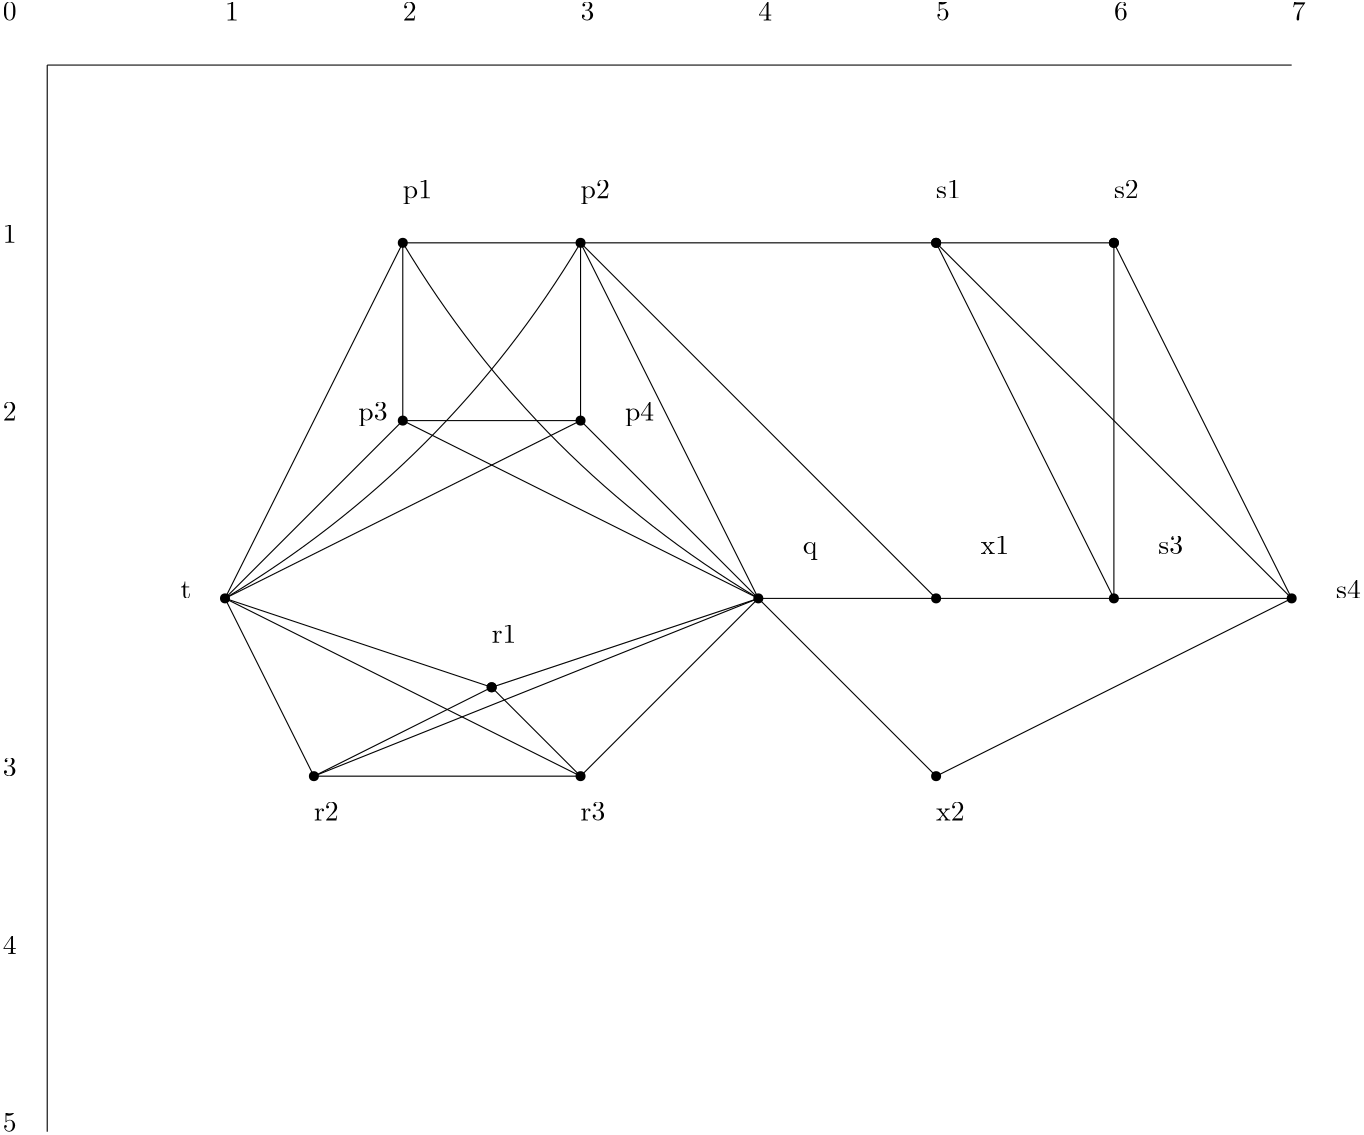 <?xml version="1.0"?>
<!DOCTYPE ipe SYSTEM "ipe.dtd">
<ipe version="70107" creator="Ipe 7.2.2">
<info created="D:20160620162121" modified="D:20160621094423"/>
<ipestyle name="basic">
<symbol name="arrow/arc(spx)">
<path stroke="sym-stroke" fill="sym-stroke" pen="sym-pen">
0 0 m
-1 0.333 l
-1 -0.333 l
h
</path>
</symbol>
<symbol name="arrow/farc(spx)">
<path stroke="sym-stroke" fill="white" pen="sym-pen">
0 0 m
-1 0.333 l
-1 -0.333 l
h
</path>
</symbol>
<symbol name="arrow/ptarc(spx)">
<path stroke="sym-stroke" fill="sym-stroke" pen="sym-pen">
0 0 m
-1 0.333 l
-0.8 0 l
-1 -0.333 l
h
</path>
</symbol>
<symbol name="arrow/fptarc(spx)">
<path stroke="sym-stroke" fill="white" pen="sym-pen">
0 0 m
-1 0.333 l
-0.8 0 l
-1 -0.333 l
h
</path>
</symbol>
<symbol name="mark/circle(sx)" transformations="translations">
<path fill="sym-stroke">
0.6 0 0 0.6 0 0 e
0.4 0 0 0.4 0 0 e
</path>
</symbol>
<symbol name="mark/disk(sx)" transformations="translations">
<path fill="sym-stroke">
0.6 0 0 0.6 0 0 e
</path>
</symbol>
<symbol name="mark/fdisk(sfx)" transformations="translations">
<group>
<path fill="sym-fill">
0.5 0 0 0.5 0 0 e
</path>
<path fill="sym-stroke" fillrule="eofill">
0.6 0 0 0.6 0 0 e
0.4 0 0 0.4 0 0 e
</path>
</group>
</symbol>
<symbol name="mark/box(sx)" transformations="translations">
<path fill="sym-stroke" fillrule="eofill">
-0.6 -0.6 m
0.6 -0.6 l
0.6 0.6 l
-0.6 0.6 l
h
-0.4 -0.4 m
0.4 -0.4 l
0.4 0.4 l
-0.4 0.4 l
h
</path>
</symbol>
<symbol name="mark/square(sx)" transformations="translations">
<path fill="sym-stroke">
-0.6 -0.6 m
0.6 -0.6 l
0.6 0.6 l
-0.6 0.6 l
h
</path>
</symbol>
<symbol name="mark/fsquare(sfx)" transformations="translations">
<group>
<path fill="sym-fill">
-0.5 -0.5 m
0.5 -0.5 l
0.5 0.5 l
-0.5 0.5 l
h
</path>
<path fill="sym-stroke" fillrule="eofill">
-0.6 -0.6 m
0.6 -0.6 l
0.6 0.6 l
-0.6 0.6 l
h
-0.4 -0.4 m
0.4 -0.4 l
0.4 0.4 l
-0.4 0.4 l
h
</path>
</group>
</symbol>
<symbol name="mark/cross(sx)" transformations="translations">
<group>
<path fill="sym-stroke">
-0.43 -0.57 m
0.57 0.43 l
0.43 0.57 l
-0.57 -0.43 l
h
</path>
<path fill="sym-stroke">
-0.43 0.57 m
0.57 -0.43 l
0.43 -0.57 l
-0.57 0.43 l
h
</path>
</group>
</symbol>
<symbol name="arrow/fnormal(spx)">
<path stroke="sym-stroke" fill="white" pen="sym-pen">
0 0 m
-1 0.333 l
-1 -0.333 l
h
</path>
</symbol>
<symbol name="arrow/pointed(spx)">
<path stroke="sym-stroke" fill="sym-stroke" pen="sym-pen">
0 0 m
-1 0.333 l
-0.8 0 l
-1 -0.333 l
h
</path>
</symbol>
<symbol name="arrow/fpointed(spx)">
<path stroke="sym-stroke" fill="white" pen="sym-pen">
0 0 m
-1 0.333 l
-0.8 0 l
-1 -0.333 l
h
</path>
</symbol>
<symbol name="arrow/linear(spx)">
<path stroke="sym-stroke" pen="sym-pen">
-1 0.333 m
0 0 l
-1 -0.333 l
</path>
</symbol>
<symbol name="arrow/fdouble(spx)">
<path stroke="sym-stroke" fill="white" pen="sym-pen">
0 0 m
-1 0.333 l
-1 -0.333 l
h
-1 0 m
-2 0.333 l
-2 -0.333 l
h
</path>
</symbol>
<symbol name="arrow/double(spx)">
<path stroke="sym-stroke" fill="sym-stroke" pen="sym-pen">
0 0 m
-1 0.333 l
-1 -0.333 l
h
-1 0 m
-2 0.333 l
-2 -0.333 l
h
</path>
</symbol>
<pen name="heavier" value="0.8"/>
<pen name="fat" value="1.2"/>
<pen name="ultrafat" value="2"/>
<symbolsize name="large" value="5"/>
<symbolsize name="small" value="2"/>
<symbolsize name="tiny" value="1.1"/>
<arrowsize name="large" value="10"/>
<arrowsize name="small" value="5"/>
<arrowsize name="tiny" value="3"/>
<color name="red" value="1 0 0"/>
<color name="green" value="0 1 0"/>
<color name="blue" value="0 0 1"/>
<color name="yellow" value="1 1 0"/>
<color name="orange" value="1 0.647 0"/>
<color name="gold" value="1 0.843 0"/>
<color name="purple" value="0.627 0.125 0.941"/>
<color name="gray" value="0.745"/>
<color name="brown" value="0.647 0.165 0.165"/>
<color name="navy" value="0 0 0.502"/>
<color name="pink" value="1 0.753 0.796"/>
<color name="seagreen" value="0.18 0.545 0.341"/>
<color name="turquoise" value="0.251 0.878 0.816"/>
<color name="violet" value="0.933 0.51 0.933"/>
<color name="darkblue" value="0 0 0.545"/>
<color name="darkcyan" value="0 0.545 0.545"/>
<color name="darkgray" value="0.663"/>
<color name="darkgreen" value="0 0.392 0"/>
<color name="darkmagenta" value="0.545 0 0.545"/>
<color name="darkorange" value="1 0.549 0"/>
<color name="darkred" value="0.545 0 0"/>
<color name="lightblue" value="0.678 0.847 0.902"/>
<color name="lightcyan" value="0.878 1 1"/>
<color name="lightgray" value="0.827"/>
<color name="lightgreen" value="0.565 0.933 0.565"/>
<color name="lightyellow" value="1 1 0.878"/>
<dashstyle name="dashed" value="[4] 0"/>
<dashstyle name="dotted" value="[1 3] 0"/>
<dashstyle name="dash dotted" value="[4 2 1 2] 0"/>
<dashstyle name="dash dot dotted" value="[4 2 1 2 1 2] 0"/>
<textsize name="large" value="\large"/>
<textsize name="Large" value="\Large"/>
<textsize name="LARGE" value="\LARGE"/>
<textsize name="huge" value="\huge"/>
<textsize name="Huge" value="\Huge"/>
<textsize name="small" value="\small"/>
<textsize name="footnote" value="\footnotesize"/>
<textsize name="tiny" value="\tiny"/>
<textstyle name="center" begin="\begin{center}" end="\end{center}"/>
<textstyle name="itemize" begin="\begin{itemize}" end="\end{itemize}"/>
<textstyle name="item" begin="\begin{itemize}\item{}" end="\end{itemize}"/>
<gridsize name="4 pts" value="4"/>
<gridsize name="8 pts (~3 mm)" value="8"/>
<gridsize name="16 pts (~6 mm)" value="16"/>
<gridsize name="32 pts (~12 mm)" value="32"/>
<gridsize name="10 pts (~3.5 mm)" value="10"/>
<gridsize name="20 pts (~7 mm)" value="20"/>
<gridsize name="14 pts (~5 mm)" value="14"/>
<gridsize name="28 pts (~10 mm)" value="28"/>
<gridsize name="56 pts (~20 mm)" value="56"/>
<anglesize name="90 deg" value="90"/>
<anglesize name="60 deg" value="60"/>
<anglesize name="45 deg" value="45"/>
<anglesize name="30 deg" value="30"/>
<anglesize name="22.5 deg" value="22.5"/>
<opacity name="10%" value="0.1"/>
<opacity name="30%" value="0.3"/>
<opacity name="50%" value="0.5"/>
<opacity name="75%" value="0.75"/>
<tiling name="falling" angle="-60" step="4" width="1"/>
<tiling name="rising" angle="30" step="4" width="1"/>
</ipestyle>
<page>
<layer name="alpha"/>
<view layers="alpha" active="alpha"/>
<path layer="alpha" stroke="black">
64 768 m
512 768 l
</path>
<path stroke="black">
64 768 m
64 384 l
</path>
<text transformations="translations" pos="128 784" stroke="black" type="label" width="4.981" height="6.42" depth="0" valign="baseline">1</text>
<text transformations="translations" pos="192 784" stroke="black" type="label" width="4.981" height="6.42" depth="0" valign="baseline">2</text>
<text transformations="translations" pos="256 784" stroke="black" type="label" width="4.981" height="6.42" depth="0" valign="baseline">3</text>
<text transformations="translations" pos="320 784" stroke="black" type="label" width="4.981" height="6.42" depth="0" valign="baseline">4</text>
<text transformations="translations" pos="48 784" stroke="black" type="label" width="4.981" height="6.42" depth="0" valign="baseline">0</text>
<text transformations="translations" pos="48 704" stroke="black" type="label" width="4.981" height="6.42" depth="0" valign="baseline">1</text>
<text transformations="translations" pos="48 640" stroke="black" type="label" width="4.981" height="6.42" depth="0" valign="baseline">2</text>
<text transformations="translations" pos="48 512" stroke="black" type="label" width="4.981" height="6.42" depth="0" valign="baseline">3</text>
<text transformations="translations" pos="48 448" stroke="black" type="label" width="4.981" height="6.42" depth="0" valign="baseline">4</text>
<text transformations="translations" pos="48 384" stroke="black" type="label" width="4.981" height="6.42" depth="0" valign="baseline">5</text>
<text transformations="translations" pos="384 784" stroke="black" type="label" width="4.981" height="6.42" depth="0" valign="baseline">5</text>
<use name="mark/disk(sx)" pos="192 704" size="normal" stroke="black"/>
<use name="mark/disk(sx)" pos="256 704" size="normal" stroke="black"/>
<use name="mark/disk(sx)" pos="192 640" size="normal" stroke="black"/>
<use name="mark/disk(sx)" pos="256 640" size="normal" stroke="black"/>
<use name="mark/disk(sx)" pos="128 576" size="normal" stroke="black"/>
<use name="mark/disk(sx)" pos="320 576" size="normal" stroke="black"/>
<use matrix="1 0 0 1 -32 0" name="mark/disk(sx)" pos="192 512" size="normal" stroke="black"/>
<use name="mark/disk(sx)" pos="256 512" size="normal" stroke="black"/>
<use name="mark/disk(sx)" pos="384 576" size="normal" stroke="black"/>
<use name="mark/disk(sx)" pos="448 576" size="normal" stroke="black"/>
<use name="mark/disk(sx)" pos="512 576" size="normal" stroke="black"/>
<use name="mark/disk(sx)" pos="384 512" size="normal" stroke="black"/>
<text matrix="1 0 0 1 64 0" transformations="translations" pos="384 784" stroke="black" type="label" width="4.981" height="6.42" depth="0" valign="baseline">6</text>
<text matrix="1 0 0 1 128 0" transformations="translations" pos="384 784" stroke="black" type="label" width="4.981" height="6.42" depth="0" valign="baseline">7</text>
<path stroke="black">
192 704 m
256 704 l
256 640 l
192 640 l
192 704 l
</path>
<path stroke="black">
128 576 m
208 624
256 704 c
</path>
<path stroke="black">
128 576 m
192 704 l
</path>
<path stroke="black">
128 576 m
192 640 l
</path>
<path stroke="black">
128 576 m
256 640 l
</path>
<path stroke="black">
192 640 m
320 576 l
</path>
<path stroke="black">
256 640 m
320 576 l
</path>
<path stroke="black">
320 576 m
256 704 l
</path>
<path stroke="black">
320 576 m
240 624
192 704 c
</path>
<path stroke="black">
256 704 m
384 576 l
</path>
<path stroke="black">
320 576 m
384 576 l
</path>
<use name="mark/disk(sx)" pos="384 704" size="normal" stroke="black"/>
<use name="mark/disk(sx)" pos="384 704" size="normal" stroke="black"/>
<use name="mark/disk(sx)" pos="448 704" size="normal" stroke="black"/>
<use name="mark/disk(sx)" pos="448 704" size="normal" stroke="black"/>
<path stroke="black">
256 704 m
384 704 l
</path>
<path stroke="black">
384 704 m
448 576 l
</path>
<path stroke="black">
448 576 m
512 576 l
448 704 l
384 704 l
512 576 l
</path>
<path stroke="black">
448 576 m
448 704 l
</path>
<path stroke="black">
384 576 m
448 576 l
</path>
<path stroke="black">
320 576 m
384 512 l
</path>
<path stroke="black">
512 576 m
384 512 l
</path>
<use name="mark/disk(sx)" pos="224 544" size="normal" stroke="black"/>
<use name="mark/disk(sx)" pos="224 544" size="normal" stroke="black"/>
<path stroke="black">
128 576 m
224 544 l
</path>
<path stroke="black">
224 544 m
320 576 l
</path>
<path stroke="black">
224 544 m
160 512 l
</path>
<path stroke="black">
160 512 m
256 512 l
</path>
<path stroke="black">
256 512 m
224 544 l
</path>
<path stroke="black">
128 576 m
256 512 l
</path>
<path stroke="black">
256 512 m
320 576 l
</path>
<path stroke="black">
128 576 m
160 512 l
</path>
<path stroke="black">
160 512 m
320 576 l
</path>
<text transformations="translations" pos="112 576" stroke="black" type="label" width="3.874" height="6.128" depth="0" valign="baseline">t</text>
<text transformations="translations" pos="160 496" stroke="black" type="label" width="8.883" height="6.42" depth="0" valign="baseline">r2</text>
<text transformations="translations" pos="256 496" stroke="black" type="label" width="8.883" height="6.42" depth="0" valign="baseline">r3</text>
<text transformations="translations" pos="224 560" stroke="black" type="label" width="8.883" height="6.42" depth="0" valign="baseline">r1</text>
<text transformations="translations" pos="192 720" stroke="black" type="label" width="13.837" height="6.428" depth="1.93" valign="baseline">p1
</text>
<text transformations="translations" pos="176 640" stroke="black" type="label" width="10.516" height="6.428" depth="1.93" valign="baseline">p3</text>
<text transformations="translations" pos="272 640" stroke="black" type="label" width="10.516" height="6.428" depth="1.93" valign="baseline">p4</text>
<text transformations="translations" pos="256 720" stroke="black" type="label" width="10.516" height="6.428" depth="1.93" valign="baseline">p2</text>
<text transformations="translations" pos="384 720" stroke="black" type="label" width="8.911" height="6.42" depth="0" valign="baseline">s1</text>
<text transformations="translations" pos="448 720" stroke="black" type="label" width="8.911" height="6.42" depth="0" valign="baseline">s2</text>
<text transformations="translations" pos="528 576" stroke="black" type="label" width="8.911" height="6.42" depth="0" valign="baseline">s4</text>
<text transformations="translations" pos="464 592" stroke="black" type="label" width="8.911" height="6.42" depth="0" valign="baseline">s3</text>
<text transformations="translations" pos="400 592" stroke="black" type="label" width="10.239" height="6.42" depth="0" valign="baseline">x1</text>
<text transformations="translations" pos="384 496" stroke="black" type="label" width="10.239" height="6.42" depth="0" valign="baseline">x2</text>
<text transformations="translations" pos="336 592" stroke="black" type="label" width="5.258" height="4.297" depth="1.93" valign="baseline">q</text>
</page>
</ipe>

